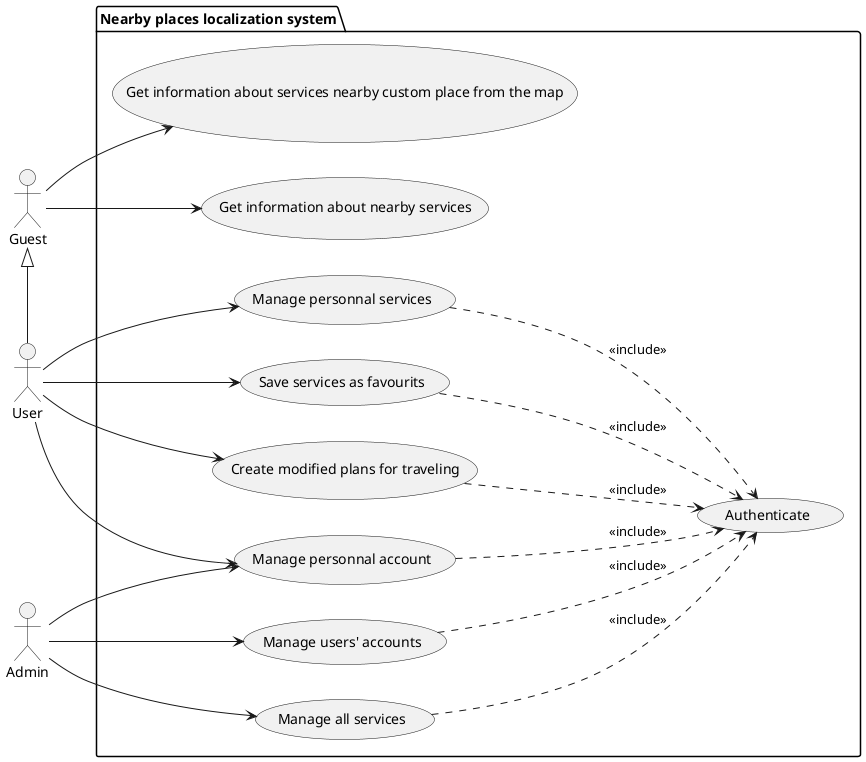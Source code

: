 @startuml use_case
left to right direction

' actors
actor Guest as g
actor User as u
actor Admin as a

' system package and use cases
package "Nearby places localization system"{
    usecase "Get information about nearby services" as g1
    usecase "Get information about services nearby custom place from the map" as g2
    usecase "Authenticate" as auth
    usecase "Save services as favourits" as u2
    usecase "Create modified plans for traveling" as u4
    usecase "Manage personnal account" as acc_man
    usecase "Manage users' accounts" as a1
    usecase "Manage personnal services" as personnal_service_management
    usecase "Manage all services" as service_management
}

' use case main relations
g --> g1
g --> g2
u --> u2
u --> u4
u --> acc_man
a --> a1
a --> acc_man
a --> service_management
u --> personnal_service_management

' includes
u2 ..> auth : <<include>>
u4 ..> auth : <<include>>
a1 ..> auth : <<include>>
acc_man ..> auth : <<include>>
service_management ..> auth : <<include>>
personnal_service_management ..> auth : <<include>>

' generalization
g <|- u
@enduml